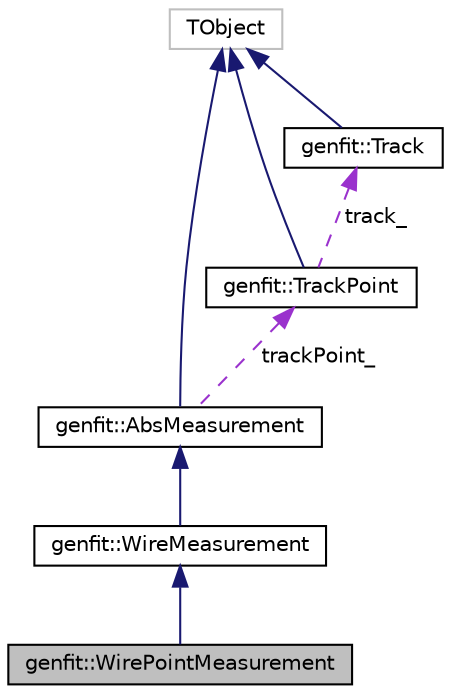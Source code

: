 digraph "genfit::WirePointMeasurement"
{
 // LATEX_PDF_SIZE
  edge [fontname="Helvetica",fontsize="10",labelfontname="Helvetica",labelfontsize="10"];
  node [fontname="Helvetica",fontsize="10",shape=record];
  Node1 [label="genfit::WirePointMeasurement",height=0.2,width=0.4,color="black", fillcolor="grey75", style="filled", fontcolor="black",tooltip="Class for measurements in wire detectors (Straw tubes and drift chambers) which can measure the coord..."];
  Node2 -> Node1 [dir="back",color="midnightblue",fontsize="10",style="solid",fontname="Helvetica"];
  Node2 [label="genfit::WireMeasurement",height=0.2,width=0.4,color="black", fillcolor="white", style="filled",URL="$classgenfit_1_1WireMeasurement.html",tooltip="Class for measurements in wire detectors (Straw tubes and drift chambers) which do not measure the co..."];
  Node3 -> Node2 [dir="back",color="midnightblue",fontsize="10",style="solid",fontname="Helvetica"];
  Node3 [label="genfit::AbsMeasurement",height=0.2,width=0.4,color="black", fillcolor="white", style="filled",URL="$classgenfit_1_1AbsMeasurement.html",tooltip="Contains the measurement and covariance in raw detector coordinates."];
  Node4 -> Node3 [dir="back",color="midnightblue",fontsize="10",style="solid",fontname="Helvetica"];
  Node4 [label="TObject",height=0.2,width=0.4,color="grey75", fillcolor="white", style="filled",tooltip=" "];
  Node5 -> Node3 [dir="back",color="darkorchid3",fontsize="10",style="dashed",label=" trackPoint_" ,fontname="Helvetica"];
  Node5 [label="genfit::TrackPoint",height=0.2,width=0.4,color="black", fillcolor="white", style="filled",URL="$classgenfit_1_1TrackPoint.html",tooltip="Object containing AbsMeasurement and AbsFitterInfo objects."];
  Node4 -> Node5 [dir="back",color="midnightblue",fontsize="10",style="solid",fontname="Helvetica"];
  Node6 -> Node5 [dir="back",color="darkorchid3",fontsize="10",style="dashed",label=" track_" ,fontname="Helvetica"];
  Node6 [label="genfit::Track",height=0.2,width=0.4,color="black", fillcolor="white", style="filled",URL="$classgenfit_1_1Track.html",tooltip="Collection of TrackPoint objects, AbsTrackRep objects and FitStatus objects."];
  Node4 -> Node6 [dir="back",color="midnightblue",fontsize="10",style="solid",fontname="Helvetica"];
}
